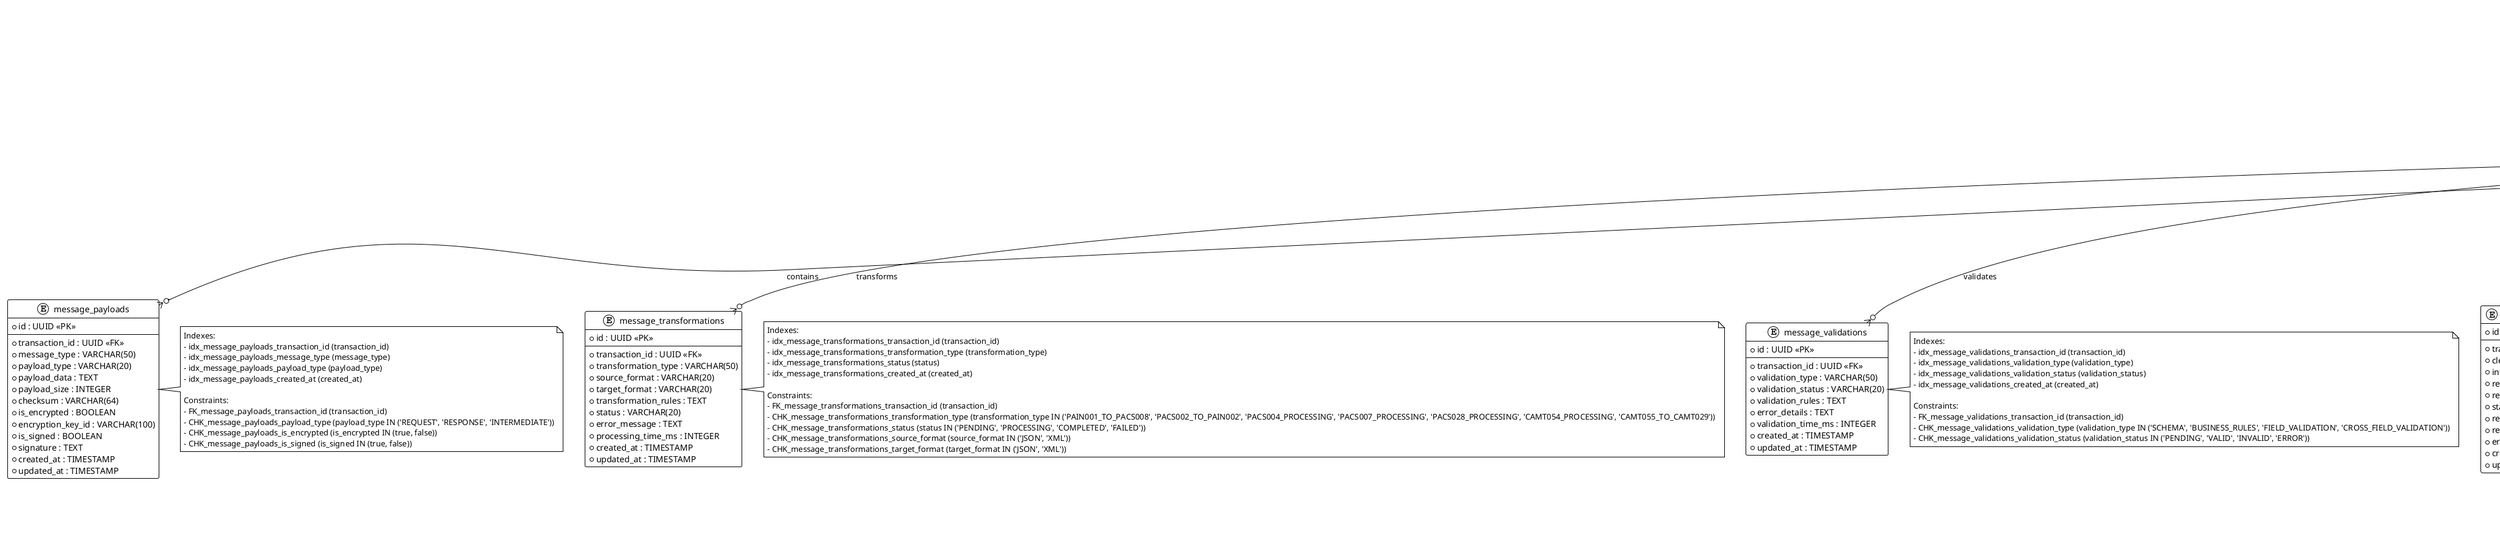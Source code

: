 @startuml MESSAGE_PROCESSING_ERD
!theme plain
title ISO 20022 Message Processing Entities ERD

entity "message_transactions" {
  * id : UUID <<PK>>
  --
  * tenant_id : UUID <<FK>>
  * correlation_id : VARCHAR(100) <<UK>>
  * message_type : VARCHAR(50)
  * source_message_type : VARCHAR(50)
  * target_message_type : VARCHAR(50)
  * status : VARCHAR(20)
  * processing_mode : VARCHAR(20)
  * response_mode : VARCHAR(20)
  * clearing_system_id : UUID <<FK>>
  * created_at : TIMESTAMP
  * updated_at : TIMESTAMP
  * processed_at : TIMESTAMP
  * completed_at : TIMESTAMP
  * created_by : VARCHAR(100)
  * updated_by : VARCHAR(100)
}

entity "message_payloads" {
  * id : UUID <<PK>>
  --
  * transaction_id : UUID <<FK>>
  * message_type : VARCHAR(50)
  * payload_type : VARCHAR(20)
  * payload_data : TEXT
  * payload_size : INTEGER
  * checksum : VARCHAR(64)
  * is_encrypted : BOOLEAN
  * encryption_key_id : VARCHAR(100)
  * is_signed : BOOLEAN
  * signature : TEXT
  * created_at : TIMESTAMP
  * updated_at : TIMESTAMP
}

entity "message_transformations" {
  * id : UUID <<PK>>
  --
  * transaction_id : UUID <<FK>>
  * transformation_type : VARCHAR(50)
  * source_format : VARCHAR(20)
  * target_format : VARCHAR(20)
  * transformation_rules : TEXT
  * status : VARCHAR(20)
  * error_message : TEXT
  * processing_time_ms : INTEGER
  * created_at : TIMESTAMP
  * updated_at : TIMESTAMP
}

entity "message_validations" {
  * id : UUID <<PK>>
  --
  * transaction_id : UUID <<FK>>
  * validation_type : VARCHAR(50)
  * validation_status : VARCHAR(20)
  * validation_rules : TEXT
  * error_details : TEXT
  * validation_time_ms : INTEGER
  * created_at : TIMESTAMP
  * updated_at : TIMESTAMP
}

entity "clearing_system_interactions" {
  * id : UUID <<PK>>
  --
  * transaction_id : UUID <<FK>>
  * clearing_system_id : UUID <<FK>>
  * interaction_type : VARCHAR(50)
  * request_payload : TEXT
  * response_payload : TEXT
  * status_code : INTEGER
  * response_time_ms : INTEGER
  * retry_count : INTEGER
  * error_message : TEXT
  * created_at : TIMESTAMP
  * updated_at : TIMESTAMP
}

entity "webhook_deliveries" {
  * id : UUID <<PK>>
  --
  * transaction_id : UUID <<FK>>
  * webhook_url : VARCHAR(500)
  * delivery_status : VARCHAR(20)
  * http_status_code : INTEGER
  * response_body : TEXT
  * retry_count : INTEGER
  * max_retries : INTEGER
  * next_retry_at : TIMESTAMP
  * delivered_at : TIMESTAMP
  * created_at : TIMESTAMP
  * updated_at : TIMESTAMP
}

entity "kafka_messages" {
  * id : UUID <<PK>>
  --
  * transaction_id : UUID <<FK>>
  * topic_name : VARCHAR(100)
  * partition_id : INTEGER
  * offset : BIGINT
  * message_key : VARCHAR(255)
  * message_value : TEXT
  * headers : TEXT
  * status : VARCHAR(20)
  * produced_at : TIMESTAMP
  * consumed_at : TIMESTAMP
  * created_at : TIMESTAMP
  * updated_at : TIMESTAMP
}

entity "message_audit_logs" {
  * id : UUID <<PK>>
  --
  * transaction_id : UUID <<FK>>
  * event_type : VARCHAR(50)
  * event_action : VARCHAR(50)
  * event_status : VARCHAR(20)
  * event_details : TEXT
  * user_id : VARCHAR(100)
  * ip_address : VARCHAR(45)
  * user_agent : VARCHAR(500)
  * created_at : TIMESTAMP
}

' Relationships
message_transactions ||--o{ message_payloads : "contains"
message_transactions ||--o{ message_transformations : "transforms"
message_transactions ||--o{ message_validations : "validates"
message_transactions ||--o{ clearing_system_interactions : "interacts with"
message_transactions ||--o{ webhook_deliveries : "delivers via"
message_transactions ||--o{ kafka_messages : "produces to"
message_transactions ||--o{ message_audit_logs : "audits"

' Foreign key relationships to other entities
message_transactions }o--|| tenants : "belongs to"
message_transactions }o--|| clearing_systems : "uses"
clearing_system_interactions }o--|| clearing_systems : "interacts with"

' Indexes and constraints
note right of message_transactions
Indexes:
- idx_message_transactions_tenant_id (tenant_id)
- idx_message_transactions_correlation_id (correlation_id)
- idx_message_transactions_message_type (message_type)
- idx_message_transactions_status (status)
- idx_message_transactions_clearing_system_id (clearing_system_id)
- idx_message_transactions_created_at (created_at)
- idx_message_transactions_processed_at (processed_at)

Constraints:
- UK_message_transactions_correlation_id (correlation_id)
- FK_message_transactions_tenant_id (tenant_id)
- FK_message_transactions_clearing_system_id (clearing_system_id)
- CHK_message_transactions_status (status IN ('PENDING', 'PROCESSING', 'COMPLETED', 'FAILED', 'CANCELLED'))
- CHK_message_transactions_processing_mode (processing_mode IN ('SYNCHRONOUS', 'ASYNCHRONOUS', 'BATCH'))
- CHK_message_transactions_response_mode (response_mode IN ('IMMEDIATE', 'ASYNC', 'KAFKA', 'WEBHOOK'))
end note

note right of message_payloads
Indexes:
- idx_message_payloads_transaction_id (transaction_id)
- idx_message_payloads_message_type (message_type)
- idx_message_payloads_payload_type (payload_type)
- idx_message_payloads_created_at (created_at)

Constraints:
- FK_message_payloads_transaction_id (transaction_id)
- CHK_message_payloads_payload_type (payload_type IN ('REQUEST', 'RESPONSE', 'INTERMEDIATE'))
- CHK_message_payloads_is_encrypted (is_encrypted IN (true, false))
- CHK_message_payloads_is_signed (is_signed IN (true, false))
end note

note right of message_transformations
Indexes:
- idx_message_transformations_transaction_id (transaction_id)
- idx_message_transformations_transformation_type (transformation_type)
- idx_message_transformations_status (status)
- idx_message_transformations_created_at (created_at)

Constraints:
- FK_message_transformations_transaction_id (transaction_id)
- CHK_message_transformations_transformation_type (transformation_type IN ('PAIN001_TO_PACS008', 'PACS002_TO_PAIN002', 'PACS004_PROCESSING', 'PACS007_PROCESSING', 'PACS028_PROCESSING', 'CAMT054_PROCESSING', 'CAMT055_TO_CAMT029'))
- CHK_message_transformations_status (status IN ('PENDING', 'PROCESSING', 'COMPLETED', 'FAILED'))
- CHK_message_transformations_source_format (source_format IN ('JSON', 'XML'))
- CHK_message_transformations_target_format (target_format IN ('JSON', 'XML'))
end note

note right of message_validations
Indexes:
- idx_message_validations_transaction_id (transaction_id)
- idx_message_validations_validation_type (validation_type)
- idx_message_validations_validation_status (validation_status)
- idx_message_validations_created_at (created_at)

Constraints:
- FK_message_validations_transaction_id (transaction_id)
- CHK_message_validations_validation_type (validation_type IN ('SCHEMA', 'BUSINESS_RULES', 'FIELD_VALIDATION', 'CROSS_FIELD_VALIDATION'))
- CHK_message_validations_validation_status (validation_status IN ('PENDING', 'VALID', 'INVALID', 'ERROR'))
end note

note right of clearing_system_interactions
Indexes:
- idx_clearing_system_interactions_transaction_id (transaction_id)
- idx_clearing_system_interactions_clearing_system_id (clearing_system_id)
- idx_clearing_system_interactions_interaction_type (interaction_type)
- idx_clearing_system_interactions_created_at (created_at)

Constraints:
- FK_clearing_system_interactions_transaction_id (transaction_id)
- FK_clearing_system_interactions_clearing_system_id (clearing_system_id)
- CHK_clearing_system_interactions_interaction_type (interaction_type IN ('PAYMENT_PROCESSING', 'STATUS_REQUEST', 'CANCELLATION', 'RETURN_PROCESSING', 'NOTIFICATION'))
end note

note right of webhook_deliveries
Indexes:
- idx_webhook_deliveries_transaction_id (transaction_id)
- idx_webhook_deliveries_delivery_status (delivery_status)
- idx_webhook_deliveries_retry_count (retry_count)
- idx_webhook_deliveries_next_retry_at (next_retry_at)
- idx_webhook_deliveries_created_at (created_at)

Constraints:
- FK_webhook_deliveries_transaction_id (transaction_id)
- CHK_webhook_deliveries_delivery_status (delivery_status IN ('PENDING', 'DELIVERED', 'FAILED', 'RETRYING', 'EXPIRED'))
- CHK_webhook_deliveries_retry_count (retry_count >= 0)
- CHK_webhook_deliveries_max_retries (max_retries >= 0)
end note

note right of kafka_messages
Indexes:
- idx_kafka_messages_transaction_id (transaction_id)
- idx_kafka_messages_topic_name (topic_name)
- idx_kafka_messages_partition_id (partition_id)
- idx_kafka_messages_offset (offset)
- idx_kafka_messages_status (status)
- idx_kafka_messages_produced_at (produced_at)

Constraints:
- FK_kafka_messages_transaction_id (transaction_id)
- CHK_kafka_messages_status (status IN ('PRODUCED', 'CONSUMED', 'FAILED', 'DLQ'))
- CHK_kafka_messages_partition_id (partition_id >= 0)
- CHK_kafka_messages_offset (offset >= 0)
end note

note right of message_audit_logs
Indexes:
- idx_message_audit_logs_transaction_id (transaction_id)
- idx_message_audit_logs_event_type (event_type)
- idx_message_audit_logs_event_action (event_action)
- idx_message_audit_logs_event_status (event_status)
- idx_message_audit_logs_user_id (user_id)
- idx_message_audit_logs_created_at (created_at)

Constraints:
- FK_message_audit_logs_transaction_id (transaction_id)
- CHK_message_audit_logs_event_type (event_type IN ('AUTHENTICATION', 'AUTHORIZATION', 'MESSAGE_PROCESSING', 'CLEARING_SYSTEM', 'WEBHOOK_DELIVERY', 'KAFKA_MESSAGE', 'SECURITY', 'SYSTEM'))
- CHK_message_audit_logs_event_action (event_action IN ('CREATE', 'READ', 'UPDATE', 'DELETE', 'PROCESS', 'TRANSFORM', 'VALIDATE', 'ROUTE', 'DELIVER', 'RETRY', 'FAIL'))
- CHK_message_audit_logs_event_status (event_status IN ('SUCCESS', 'FAILURE', 'PENDING', 'RETRY'))
end note

@enduml